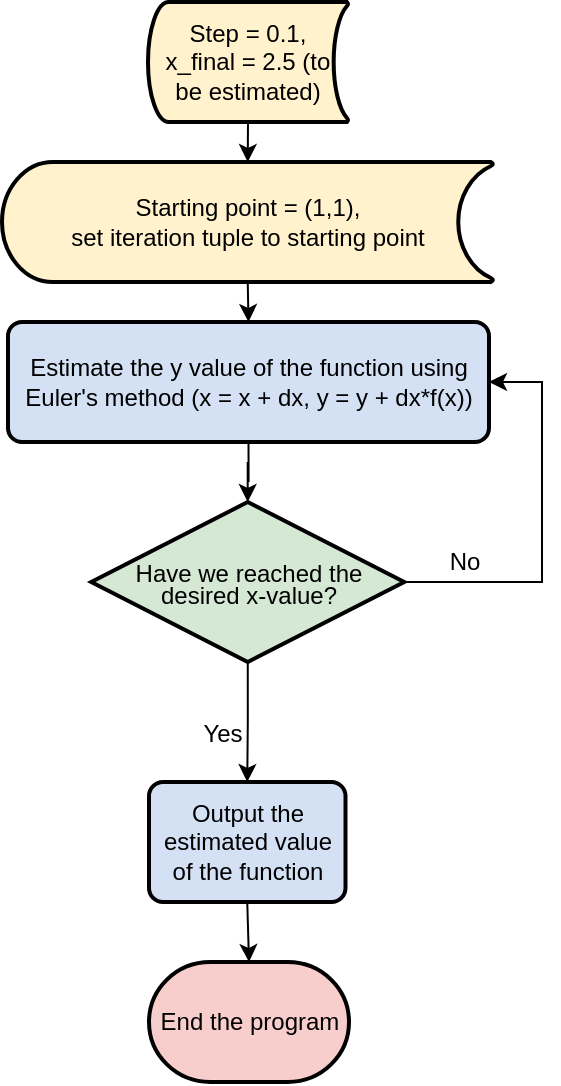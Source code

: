 <mxfile version="13.8.5" type="device"><diagram id="C5RBs43oDa-KdzZeNtuy" name="Page-1"><mxGraphModel dx="1185" dy="1804" grid="1" gridSize="10" guides="1" tooltips="1" connect="1" arrows="1" fold="1" page="1" pageScale="1" pageWidth="827" pageHeight="1169" math="0" shadow="0"><root><mxCell id="WIyWlLk6GJQsqaUBKTNV-0"/><mxCell id="WIyWlLk6GJQsqaUBKTNV-1" parent="WIyWlLk6GJQsqaUBKTNV-0"/><mxCell id="0W5hrCox4nJw6zLRghwO-14" style="edgeStyle=orthogonalEdgeStyle;rounded=0;orthogonalLoop=1;jettySize=auto;html=1;exitX=0.5;exitY=1;exitDx=0;exitDy=0;" edge="1" parent="WIyWlLk6GJQsqaUBKTNV-1" source="liZggDK133tOusIhJt3y-6" target="liZggDK133tOusIhJt3y-14"><mxGeometry relative="1" as="geometry"/></mxCell><mxCell id="liZggDK133tOusIhJt3y-6" value="Estimate the y value of the function using Euler's method (x = x + dx, y = y + dx*f(x))" style="rounded=1;whiteSpace=wrap;html=1;absoluteArcSize=1;arcSize=14;strokeWidth=2;fillColor=#D4E1F5;" parent="WIyWlLk6GJQsqaUBKTNV-1" vertex="1"><mxGeometry x="43" y="160" width="240.5" height="60" as="geometry"/></mxCell><mxCell id="0W5hrCox4nJw6zLRghwO-2" style="edgeStyle=orthogonalEdgeStyle;rounded=0;orthogonalLoop=1;jettySize=auto;html=1;exitX=0.5;exitY=1;exitDx=0;exitDy=0;exitPerimeter=0;entryX=0.5;entryY=0;entryDx=0;entryDy=0;entryPerimeter=0;" edge="1" parent="WIyWlLk6GJQsqaUBKTNV-1" source="liZggDK133tOusIhJt3y-8" target="0W5hrCox4nJw6zLRghwO-1"><mxGeometry relative="1" as="geometry"/></mxCell><mxCell id="liZggDK133tOusIhJt3y-8" value="Step = 0.1,&lt;br&gt;x_final = 2.5 (to be estimated)" style="strokeWidth=2;html=1;shape=mxgraph.flowchart.stored_data;whiteSpace=wrap;fillColor=#FFF2CC;" parent="WIyWlLk6GJQsqaUBKTNV-1" vertex="1"><mxGeometry x="113" width="100" height="60" as="geometry"/></mxCell><mxCell id="liZggDK133tOusIhJt3y-18" value="" style="edgeStyle=orthogonalEdgeStyle;rounded=0;orthogonalLoop=1;jettySize=auto;html=1;entryX=1;entryY=0.5;entryDx=0;entryDy=0;exitX=1;exitY=0.5;exitDx=0;exitDy=0;exitPerimeter=0;" parent="WIyWlLk6GJQsqaUBKTNV-1" source="liZggDK133tOusIhJt3y-14" target="liZggDK133tOusIhJt3y-6" edge="1"><mxGeometry relative="1" as="geometry"><mxPoint x="283" y="500" as="targetPoint"/><Array as="points"><mxPoint x="310" y="290"/><mxPoint x="310" y="190"/></Array></mxGeometry></mxCell><mxCell id="0W5hrCox4nJw6zLRghwO-12" style="edgeStyle=orthogonalEdgeStyle;rounded=0;orthogonalLoop=1;jettySize=auto;html=1;exitX=0.5;exitY=1;exitDx=0;exitDy=0;exitPerimeter=0;entryX=0.5;entryY=0;entryDx=0;entryDy=0;" edge="1" parent="WIyWlLk6GJQsqaUBKTNV-1" source="liZggDK133tOusIhJt3y-14" target="0W5hrCox4nJw6zLRghwO-11"><mxGeometry relative="1" as="geometry"/></mxCell><mxCell id="liZggDK133tOusIhJt3y-14" value="&lt;p style=&quot;line-height: 90%&quot;&gt;Have we reached the desired x-value?&lt;/p&gt;" style="strokeWidth=2;html=1;shape=mxgraph.flowchart.decision;whiteSpace=wrap;spacingTop=2;spacing=5;fillColor=#D5E8D4;" parent="WIyWlLk6GJQsqaUBKTNV-1" vertex="1"><mxGeometry x="84.63" y="250" width="156.5" height="80" as="geometry"/></mxCell><mxCell id="liZggDK133tOusIhJt3y-20" value="No" style="text;html=1;align=center;verticalAlign=middle;resizable=0;points=[];autosize=1;" parent="WIyWlLk6GJQsqaUBKTNV-1" vertex="1"><mxGeometry x="255.75" y="270" width="30" height="20" as="geometry"/></mxCell><mxCell id="liZggDK133tOusIhJt3y-21" value="End the program" style="strokeWidth=2;html=1;shape=mxgraph.flowchart.terminator;whiteSpace=wrap;fillColor=#F8CECC;" parent="WIyWlLk6GJQsqaUBKTNV-1" vertex="1"><mxGeometry x="113.5" y="480" width="100" height="60" as="geometry"/></mxCell><mxCell id="liZggDK133tOusIhJt3y-23" value="Yes" style="text;html=1;align=center;verticalAlign=middle;resizable=0;points=[];autosize=1;" parent="WIyWlLk6GJQsqaUBKTNV-1" vertex="1"><mxGeometry x="130" y="356" width="40" height="20" as="geometry"/></mxCell><mxCell id="0W5hrCox4nJw6zLRghwO-4" style="edgeStyle=orthogonalEdgeStyle;rounded=0;orthogonalLoop=1;jettySize=auto;html=1;exitX=0.5;exitY=1;exitDx=0;exitDy=0;exitPerimeter=0;entryX=0.5;entryY=0;entryDx=0;entryDy=0;" edge="1" parent="WIyWlLk6GJQsqaUBKTNV-1" source="0W5hrCox4nJw6zLRghwO-1" target="liZggDK133tOusIhJt3y-6"><mxGeometry relative="1" as="geometry"/></mxCell><mxCell id="0W5hrCox4nJw6zLRghwO-1" value="Starting point = (1,1),&lt;br&gt;set iteration tuple to starting point" style="strokeWidth=2;html=1;shape=mxgraph.flowchart.stored_data;whiteSpace=wrap;fillColor=#FFF2CC;" vertex="1" parent="WIyWlLk6GJQsqaUBKTNV-1"><mxGeometry x="40" y="80" width="245.75" height="60" as="geometry"/></mxCell><mxCell id="0W5hrCox4nJw6zLRghwO-13" style="edgeStyle=orthogonalEdgeStyle;rounded=0;orthogonalLoop=1;jettySize=auto;html=1;exitX=0.5;exitY=1;exitDx=0;exitDy=0;entryX=0.5;entryY=0;entryDx=0;entryDy=0;entryPerimeter=0;" edge="1" parent="WIyWlLk6GJQsqaUBKTNV-1" source="0W5hrCox4nJw6zLRghwO-11" target="liZggDK133tOusIhJt3y-21"><mxGeometry relative="1" as="geometry"/></mxCell><mxCell id="0W5hrCox4nJw6zLRghwO-11" value="Output the estimated value of the function" style="rounded=1;whiteSpace=wrap;html=1;absoluteArcSize=1;arcSize=14;strokeWidth=2;fillColor=#D4E1F5;" vertex="1" parent="WIyWlLk6GJQsqaUBKTNV-1"><mxGeometry x="113.5" y="390" width="98.25" height="60" as="geometry"/></mxCell></root></mxGraphModel></diagram></mxfile>